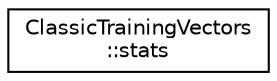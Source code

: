 digraph "Graphical Class Hierarchy"
{
  edge [fontname="Helvetica",fontsize="10",labelfontname="Helvetica",labelfontsize="10"];
  node [fontname="Helvetica",fontsize="10",shape=record];
  rankdir="LR";
  Node0 [label="ClassicTrainingVectors\l::stats",height=0.2,width=0.4,color="black", fillcolor="white", style="filled",URL="$structClassicTrainingVectors_1_1stats.html"];
}
